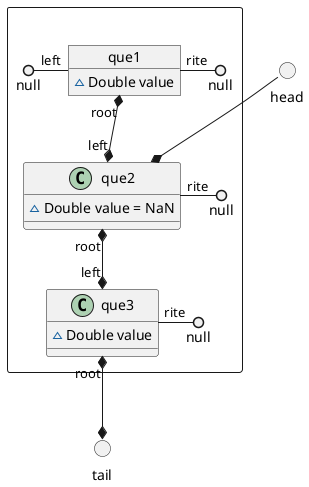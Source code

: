 @startuml

() head
() tail

package " " <<Rectangle>>{

    head --* que2

    object que1{
        ~ Double value
    }
        null ()- "left" que1
        que1 "rite" -() null
        que1 "root" *--* "left" que2

    object que2{
        ~ Double value = NaN
    }
        que2 "rite" -() null
        que2 "root" *--*  "left" que3

    object que3{
        ~ Double value
    }
        que3 "rite" -() null
        que3 "root" *--* tail

}

@enduml
